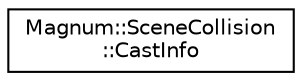 digraph "圖形化之類別階層"
{
  edge [fontname="Helvetica",fontsize="10",labelfontname="Helvetica",labelfontsize="10"];
  node [fontname="Helvetica",fontsize="10",shape=record];
  rankdir="LR";
  Node1 [label="Magnum::SceneCollision\l::CastInfo",height=0.2,width=0.4,color="black", fillcolor="white", style="filled",URL="$class_magnum_1_1_scene_collision_1_1_cast_info.html"];
}
